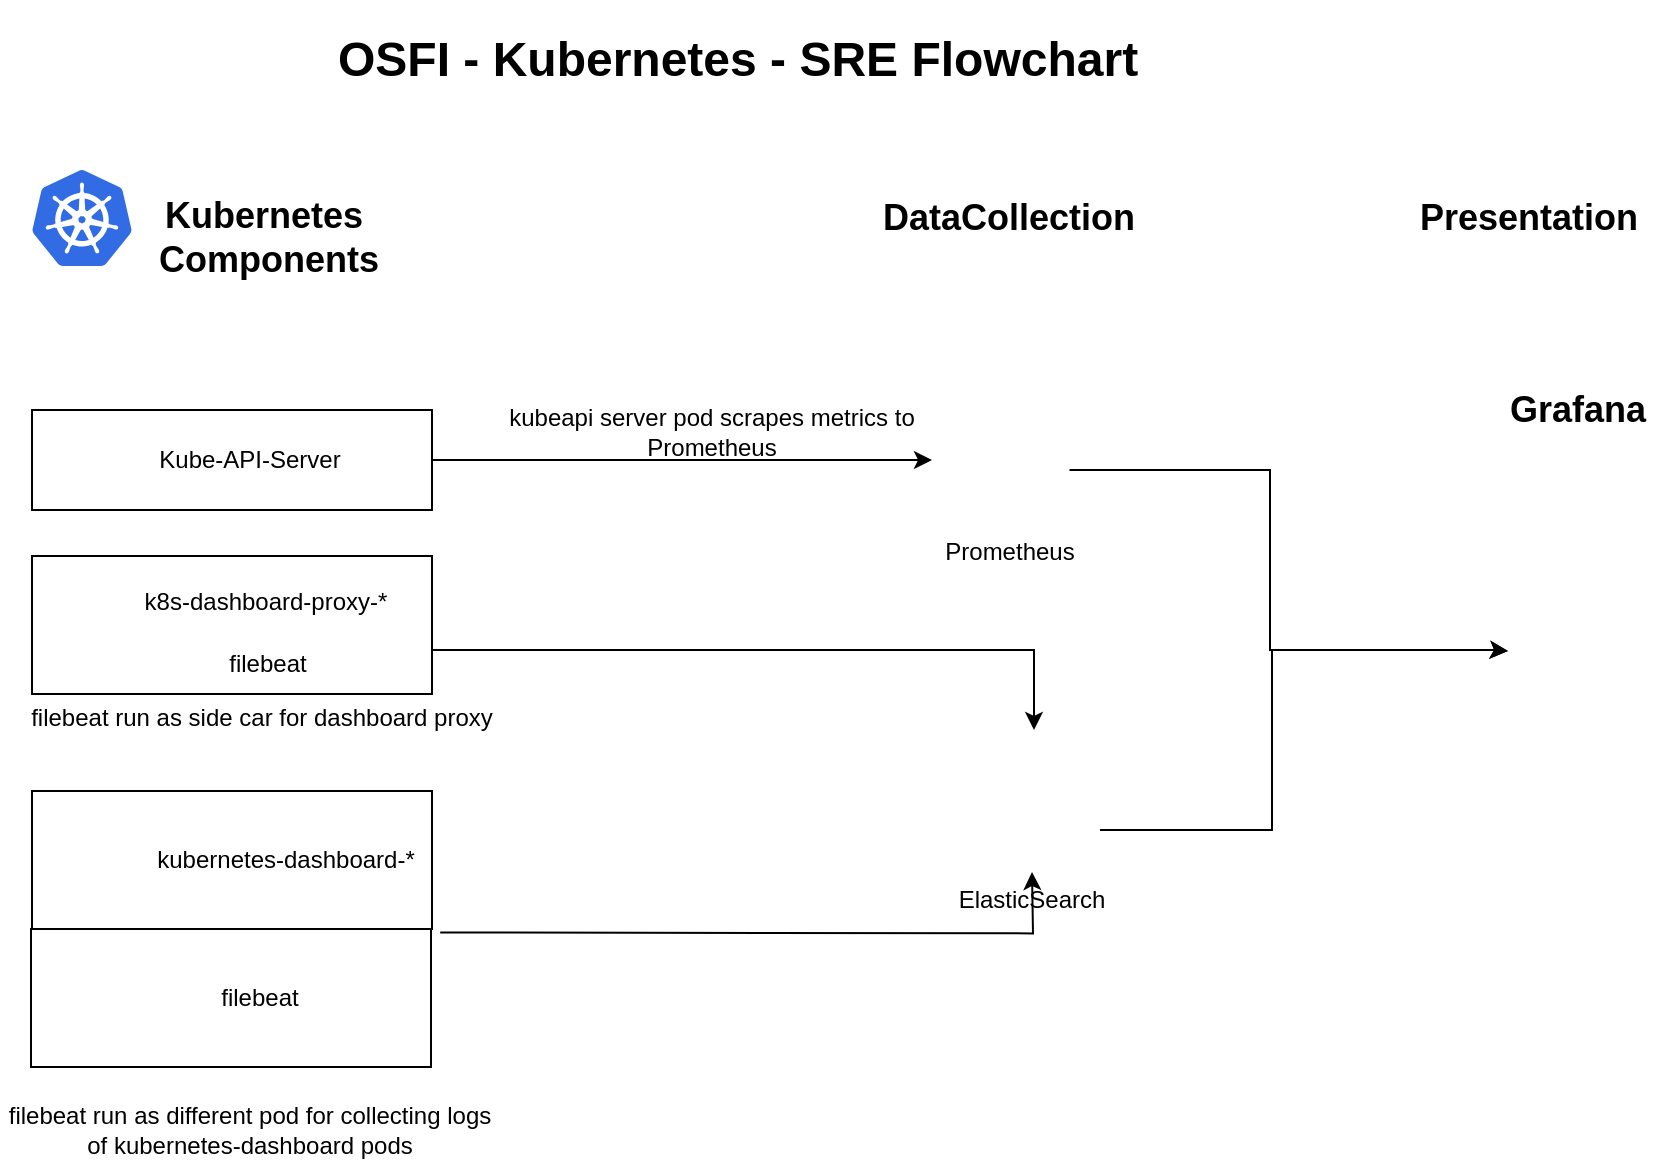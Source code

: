 <mxfile version="13.4.6" type="github">
  <diagram id="Cqvzn4W4fedl00qBZGV9" name="Page-1">
    <mxGraphModel dx="1038" dy="580" grid="0" gridSize="10" guides="1" tooltips="1" connect="1" arrows="1" fold="1" page="1" pageScale="1" pageWidth="850" pageHeight="1100" math="0" shadow="0">
      <root>
        <mxCell id="0" />
        <mxCell id="1" parent="0" />
        <mxCell id="30UJOKVY0r_kNecw4PWY-37" style="edgeStyle=orthogonalEdgeStyle;rounded=0;orthogonalLoop=1;jettySize=auto;html=1;entryX=0;entryY=0.5;entryDx=0;entryDy=0;" parent="1" target="30UJOKVY0r_kNecw4PWY-8" edge="1">
          <mxGeometry relative="1" as="geometry">
            <Array as="points">
              <mxPoint x="650" y="441" />
              <mxPoint x="650" y="351" />
              <mxPoint x="761" y="351" />
            </Array>
            <mxPoint x="564" y="441" as="sourcePoint" />
          </mxGeometry>
        </mxCell>
        <mxCell id="30UJOKVY0r_kNecw4PWY-35" style="edgeStyle=orthogonalEdgeStyle;rounded=0;orthogonalLoop=1;jettySize=auto;html=1;entryX=0;entryY=0.5;entryDx=0;entryDy=0;" parent="1" source="30UJOKVY0r_kNecw4PWY-3" target="30UJOKVY0r_kNecw4PWY-8" edge="1">
          <mxGeometry relative="1" as="geometry">
            <Array as="points">
              <mxPoint x="649" y="261" />
              <mxPoint x="649" y="351" />
              <mxPoint x="761" y="351" />
            </Array>
          </mxGeometry>
        </mxCell>
        <mxCell id="30UJOKVY0r_kNecw4PWY-3" value="" style="shape=image;imageAspect=0;aspect=fixed;verticalLabelPosition=bottom;verticalAlign=top;image=https://upload.wikimedia.org/wikipedia/commons/thumb/3/38/Prometheus_software_logo.svg/1200px-Prometheus_software_logo.svg.png;" parent="1" vertex="1">
          <mxGeometry x="488.27" y="231" width="60.47" height="60" as="geometry" />
        </mxCell>
        <mxCell id="30UJOKVY0r_kNecw4PWY-5" value="" style="aspect=fixed;html=1;points=[];align=center;image;fontSize=12;image=img/lib/mscae/Kubernetes.svg;" parent="1" vertex="1">
          <mxGeometry x="30" y="111" width="50" height="48" as="geometry" />
        </mxCell>
        <mxCell id="30UJOKVY0r_kNecw4PWY-7" value="" style="shape=image;html=1;verticalAlign=top;verticalLabelPosition=bottom;labelBackgroundColor=#ffffff;imageAspect=0;aspect=fixed;image=https://cdn3.iconfinder.com/data/icons/social-media-2169/24/social_media_social_media_logo_docker-128.png" parent="1" vertex="1">
          <mxGeometry x="40" y="241" width="30" height="30" as="geometry" />
        </mxCell>
        <mxCell id="30UJOKVY0r_kNecw4PWY-8" value="" style="shape=image;html=1;verticalAlign=top;verticalLabelPosition=bottom;labelBackgroundColor=#ffffff;imageAspect=0;aspect=fixed;image=https://cdn4.iconfinder.com/data/icons/logos-brands-5/24/grafana-128.png" parent="1" vertex="1">
          <mxGeometry x="768" y="317" width="69" height="69" as="geometry" />
        </mxCell>
        <mxCell id="30UJOKVY0r_kNecw4PWY-10" value="&lt;span style=&quot;font-size: 18px&quot;&gt;&lt;b&gt;DataCollection&lt;/b&gt;&lt;/span&gt;" style="text;html=1;strokeColor=none;fillColor=none;align=center;verticalAlign=middle;whiteSpace=wrap;rounded=0;" parent="1" vertex="1">
          <mxGeometry x="460" y="125" width="117" height="20" as="geometry" />
        </mxCell>
        <mxCell id="30UJOKVY0r_kNecw4PWY-11" value="Kube-API-Server" style="text;html=1;strokeColor=none;fillColor=none;align=center;verticalAlign=middle;whiteSpace=wrap;rounded=0;" parent="1" vertex="1">
          <mxGeometry x="84" y="246" width="110" height="20" as="geometry" />
        </mxCell>
        <mxCell id="30UJOKVY0r_kNecw4PWY-12" value="" style="shape=image;html=1;verticalAlign=top;verticalLabelPosition=bottom;labelBackgroundColor=#ffffff;imageAspect=0;aspect=fixed;image=https://cdn3.iconfinder.com/data/icons/social-media-2169/24/social_media_social_media_logo_docker-128.png" parent="1" vertex="1">
          <mxGeometry x="40" y="312" width="30" height="30" as="geometry" />
        </mxCell>
        <mxCell id="30UJOKVY0r_kNecw4PWY-13" value="k8s-dashboard-proxy-*" style="text;html=1;strokeColor=none;fillColor=none;align=center;verticalAlign=middle;whiteSpace=wrap;rounded=0;" parent="1" vertex="1">
          <mxGeometry x="84" y="317" width="126" height="20" as="geometry" />
        </mxCell>
        <mxCell id="30UJOKVY0r_kNecw4PWY-20" value="" style="shape=image;html=1;verticalAlign=top;verticalLabelPosition=bottom;labelBackgroundColor=#ffffff;imageAspect=0;aspect=fixed;image=https://cdn3.iconfinder.com/data/icons/social-media-2169/24/social_media_social_media_logo_docker-128.png" parent="1" vertex="1">
          <mxGeometry x="41" y="343" width="30" height="30" as="geometry" />
        </mxCell>
        <mxCell id="30UJOKVY0r_kNecw4PWY-21" value="filebeat" style="text;html=1;strokeColor=none;fillColor=none;align=center;verticalAlign=middle;whiteSpace=wrap;rounded=0;" parent="1" vertex="1">
          <mxGeometry x="85" y="348" width="126" height="20" as="geometry" />
        </mxCell>
        <mxCell id="30UJOKVY0r_kNecw4PWY-22" value="" style="shape=image;html=1;verticalAlign=top;verticalLabelPosition=bottom;labelBackgroundColor=#ffffff;imageAspect=0;aspect=fixed;image=https://cdn3.iconfinder.com/data/icons/social-media-2169/24/social_media_social_media_logo_docker-128.png" parent="1" vertex="1">
          <mxGeometry x="40" y="441" width="30" height="30" as="geometry" />
        </mxCell>
        <mxCell id="30UJOKVY0r_kNecw4PWY-23" value="kubernetes-dashboard-*" style="text;html=1;strokeColor=none;fillColor=none;align=center;verticalAlign=middle;whiteSpace=wrap;rounded=0;" parent="1" vertex="1">
          <mxGeometry x="84" y="446" width="146" height="20" as="geometry" />
        </mxCell>
        <mxCell id="30UJOKVY0r_kNecw4PWY-24" value="&lt;font style=&quot;font-size: 18px&quot;&gt;&lt;b&gt;Kubernetes&amp;nbsp;&lt;br&gt;Components&lt;/b&gt;&lt;/font&gt;" style="text;html=1;strokeColor=none;fillColor=none;align=center;verticalAlign=middle;whiteSpace=wrap;rounded=0;" parent="1" vertex="1">
          <mxGeometry x="90" y="135" width="117" height="20" as="geometry" />
        </mxCell>
        <mxCell id="30UJOKVY0r_kNecw4PWY-25" value="&lt;span style=&quot;font-size: 18px&quot;&gt;&lt;b&gt;Grafana&lt;/b&gt;&lt;/span&gt;" style="text;html=1;strokeColor=none;fillColor=none;align=center;verticalAlign=middle;whiteSpace=wrap;rounded=0;" parent="1" vertex="1">
          <mxGeometry x="762.5" y="221" width="80" height="20" as="geometry" />
        </mxCell>
        <mxCell id="30UJOKVY0r_kNecw4PWY-30" style="edgeStyle=orthogonalEdgeStyle;rounded=0;orthogonalLoop=1;jettySize=auto;html=1;" parent="1" source="30UJOKVY0r_kNecw4PWY-27" edge="1">
          <mxGeometry relative="1" as="geometry">
            <mxPoint x="480" y="256" as="targetPoint" />
          </mxGeometry>
        </mxCell>
        <mxCell id="30UJOKVY0r_kNecw4PWY-27" value="" style="rounded=0;whiteSpace=wrap;html=1;fillColor=none;" parent="1" vertex="1">
          <mxGeometry x="30" y="231" width="200" height="50" as="geometry" />
        </mxCell>
        <mxCell id="30UJOKVY0r_kNecw4PWY-31" style="edgeStyle=orthogonalEdgeStyle;rounded=0;orthogonalLoop=1;jettySize=auto;html=1;" parent="1" edge="1">
          <mxGeometry relative="1" as="geometry">
            <mxPoint x="230" y="346.5" as="sourcePoint" />
            <mxPoint x="531" y="391" as="targetPoint" />
            <Array as="points">
              <mxPoint x="230" y="351" />
              <mxPoint x="531" y="351" />
            </Array>
          </mxGeometry>
        </mxCell>
        <mxCell id="30UJOKVY0r_kNecw4PWY-29" value="" style="rounded=0;whiteSpace=wrap;html=1;fillColor=none;" parent="1" vertex="1">
          <mxGeometry x="30" y="421.5" width="200" height="69" as="geometry" />
        </mxCell>
        <mxCell id="30UJOKVY0r_kNecw4PWY-38" value="&lt;span style=&quot;font-size: 18px&quot;&gt;&lt;b&gt;Presentation&lt;/b&gt;&lt;/span&gt;" style="text;html=1;strokeColor=none;fillColor=none;align=center;verticalAlign=middle;whiteSpace=wrap;rounded=0;" parent="1" vertex="1">
          <mxGeometry x="720" y="125" width="117" height="20" as="geometry" />
        </mxCell>
        <mxCell id="uQt-J9t2IYd21ksrmj4X-1" value="Prometheus" style="text;html=1;strokeColor=none;fillColor=none;align=center;verticalAlign=middle;whiteSpace=wrap;rounded=0;" vertex="1" parent="1">
          <mxGeometry x="468.5" y="292" width="100" height="20" as="geometry" />
        </mxCell>
        <mxCell id="uQt-J9t2IYd21ksrmj4X-2" value="filebeat run as different pod for collecting logs of kubernetes-dashboard pods" style="text;html=1;strokeColor=none;fillColor=none;align=center;verticalAlign=middle;whiteSpace=wrap;rounded=0;" vertex="1" parent="1">
          <mxGeometry x="14" y="581" width="250" height="20" as="geometry" />
        </mxCell>
        <mxCell id="uQt-J9t2IYd21ksrmj4X-3" value="filebeat run as side car for dashboard proxy" style="text;html=1;strokeColor=none;fillColor=none;align=center;verticalAlign=middle;whiteSpace=wrap;rounded=0;" vertex="1" parent="1">
          <mxGeometry x="20" y="375" width="250" height="20" as="geometry" />
        </mxCell>
        <mxCell id="uQt-J9t2IYd21ksrmj4X-4" value="" style="rounded=0;whiteSpace=wrap;html=1;fillColor=none;" vertex="1" parent="1">
          <mxGeometry x="29.5" y="490.5" width="200" height="69" as="geometry" />
        </mxCell>
        <mxCell id="uQt-J9t2IYd21ksrmj4X-5" value="" style="shape=image;html=1;verticalAlign=top;verticalLabelPosition=bottom;labelBackgroundColor=#ffffff;imageAspect=0;aspect=fixed;image=https://cdn3.iconfinder.com/data/icons/social-media-2169/24/social_media_social_media_logo_docker-128.png" vertex="1" parent="1">
          <mxGeometry x="37" y="510" width="30" height="30" as="geometry" />
        </mxCell>
        <mxCell id="uQt-J9t2IYd21ksrmj4X-8" style="edgeStyle=orthogonalEdgeStyle;rounded=0;orthogonalLoop=1;jettySize=auto;html=1;exitX=1.023;exitY=0.155;exitDx=0;exitDy=0;exitPerimeter=0;" edge="1" parent="1">
          <mxGeometry relative="1" as="geometry">
            <mxPoint x="530" y="462" as="targetPoint" />
            <mxPoint x="234.1" y="492.195" as="sourcePoint" />
          </mxGeometry>
        </mxCell>
        <mxCell id="uQt-J9t2IYd21ksrmj4X-6" value="filebeat" style="text;html=1;strokeColor=none;fillColor=none;align=center;verticalAlign=middle;whiteSpace=wrap;rounded=0;" vertex="1" parent="1">
          <mxGeometry x="81" y="515" width="126" height="20" as="geometry" />
        </mxCell>
        <mxCell id="uQt-J9t2IYd21ksrmj4X-7" value="" style="rounded=0;whiteSpace=wrap;html=1;fillColor=none;" vertex="1" parent="1">
          <mxGeometry x="30" y="304" width="200" height="69" as="geometry" />
        </mxCell>
        <mxCell id="uQt-J9t2IYd21ksrmj4X-9" value="kubeapi server pod scrapes metrics to Prometheus&lt;br&gt;" style="text;html=1;strokeColor=none;fillColor=none;align=center;verticalAlign=middle;whiteSpace=wrap;rounded=0;" vertex="1" parent="1">
          <mxGeometry x="260" y="232" width="220" height="20" as="geometry" />
        </mxCell>
        <mxCell id="uQt-J9t2IYd21ksrmj4X-10" value="ElasticSearch" style="text;html=1;strokeColor=none;fillColor=none;align=center;verticalAlign=middle;whiteSpace=wrap;rounded=0;" vertex="1" parent="1">
          <mxGeometry x="480" y="466" width="100" height="20" as="geometry" />
        </mxCell>
        <mxCell id="uQt-J9t2IYd21ksrmj4X-11" value="&lt;h1&gt;OSFI - Kubernetes - SRE Flowchart&lt;/h1&gt;" style="text;html=1;strokeColor=none;fillColor=none;spacing=5;spacingTop=-20;whiteSpace=wrap;overflow=hidden;rounded=0;" vertex="1" parent="1">
          <mxGeometry x="178" y="36" width="485" height="46" as="geometry" />
        </mxCell>
        <mxCell id="uQt-J9t2IYd21ksrmj4X-15" value="" style="shape=image;imageAspect=0;aspect=fixed;verticalLabelPosition=bottom;verticalAlign=top;fillColor=none;image=https://4.bp.blogspot.com/-SeZlk6ey3Aw/XJa096EkL8I/AAAAAAAAJaE/DJQojQEZoJ8JN9bJciFeUj57xOKldzD2ACK4BGAYYCw/s1600/logo%2Belastic%2Bsearch%2Bicon.png;" vertex="1" parent="1">
          <mxGeometry x="504.5" y="392" width="64" height="71.89" as="geometry" />
        </mxCell>
      </root>
    </mxGraphModel>
  </diagram>
</mxfile>
